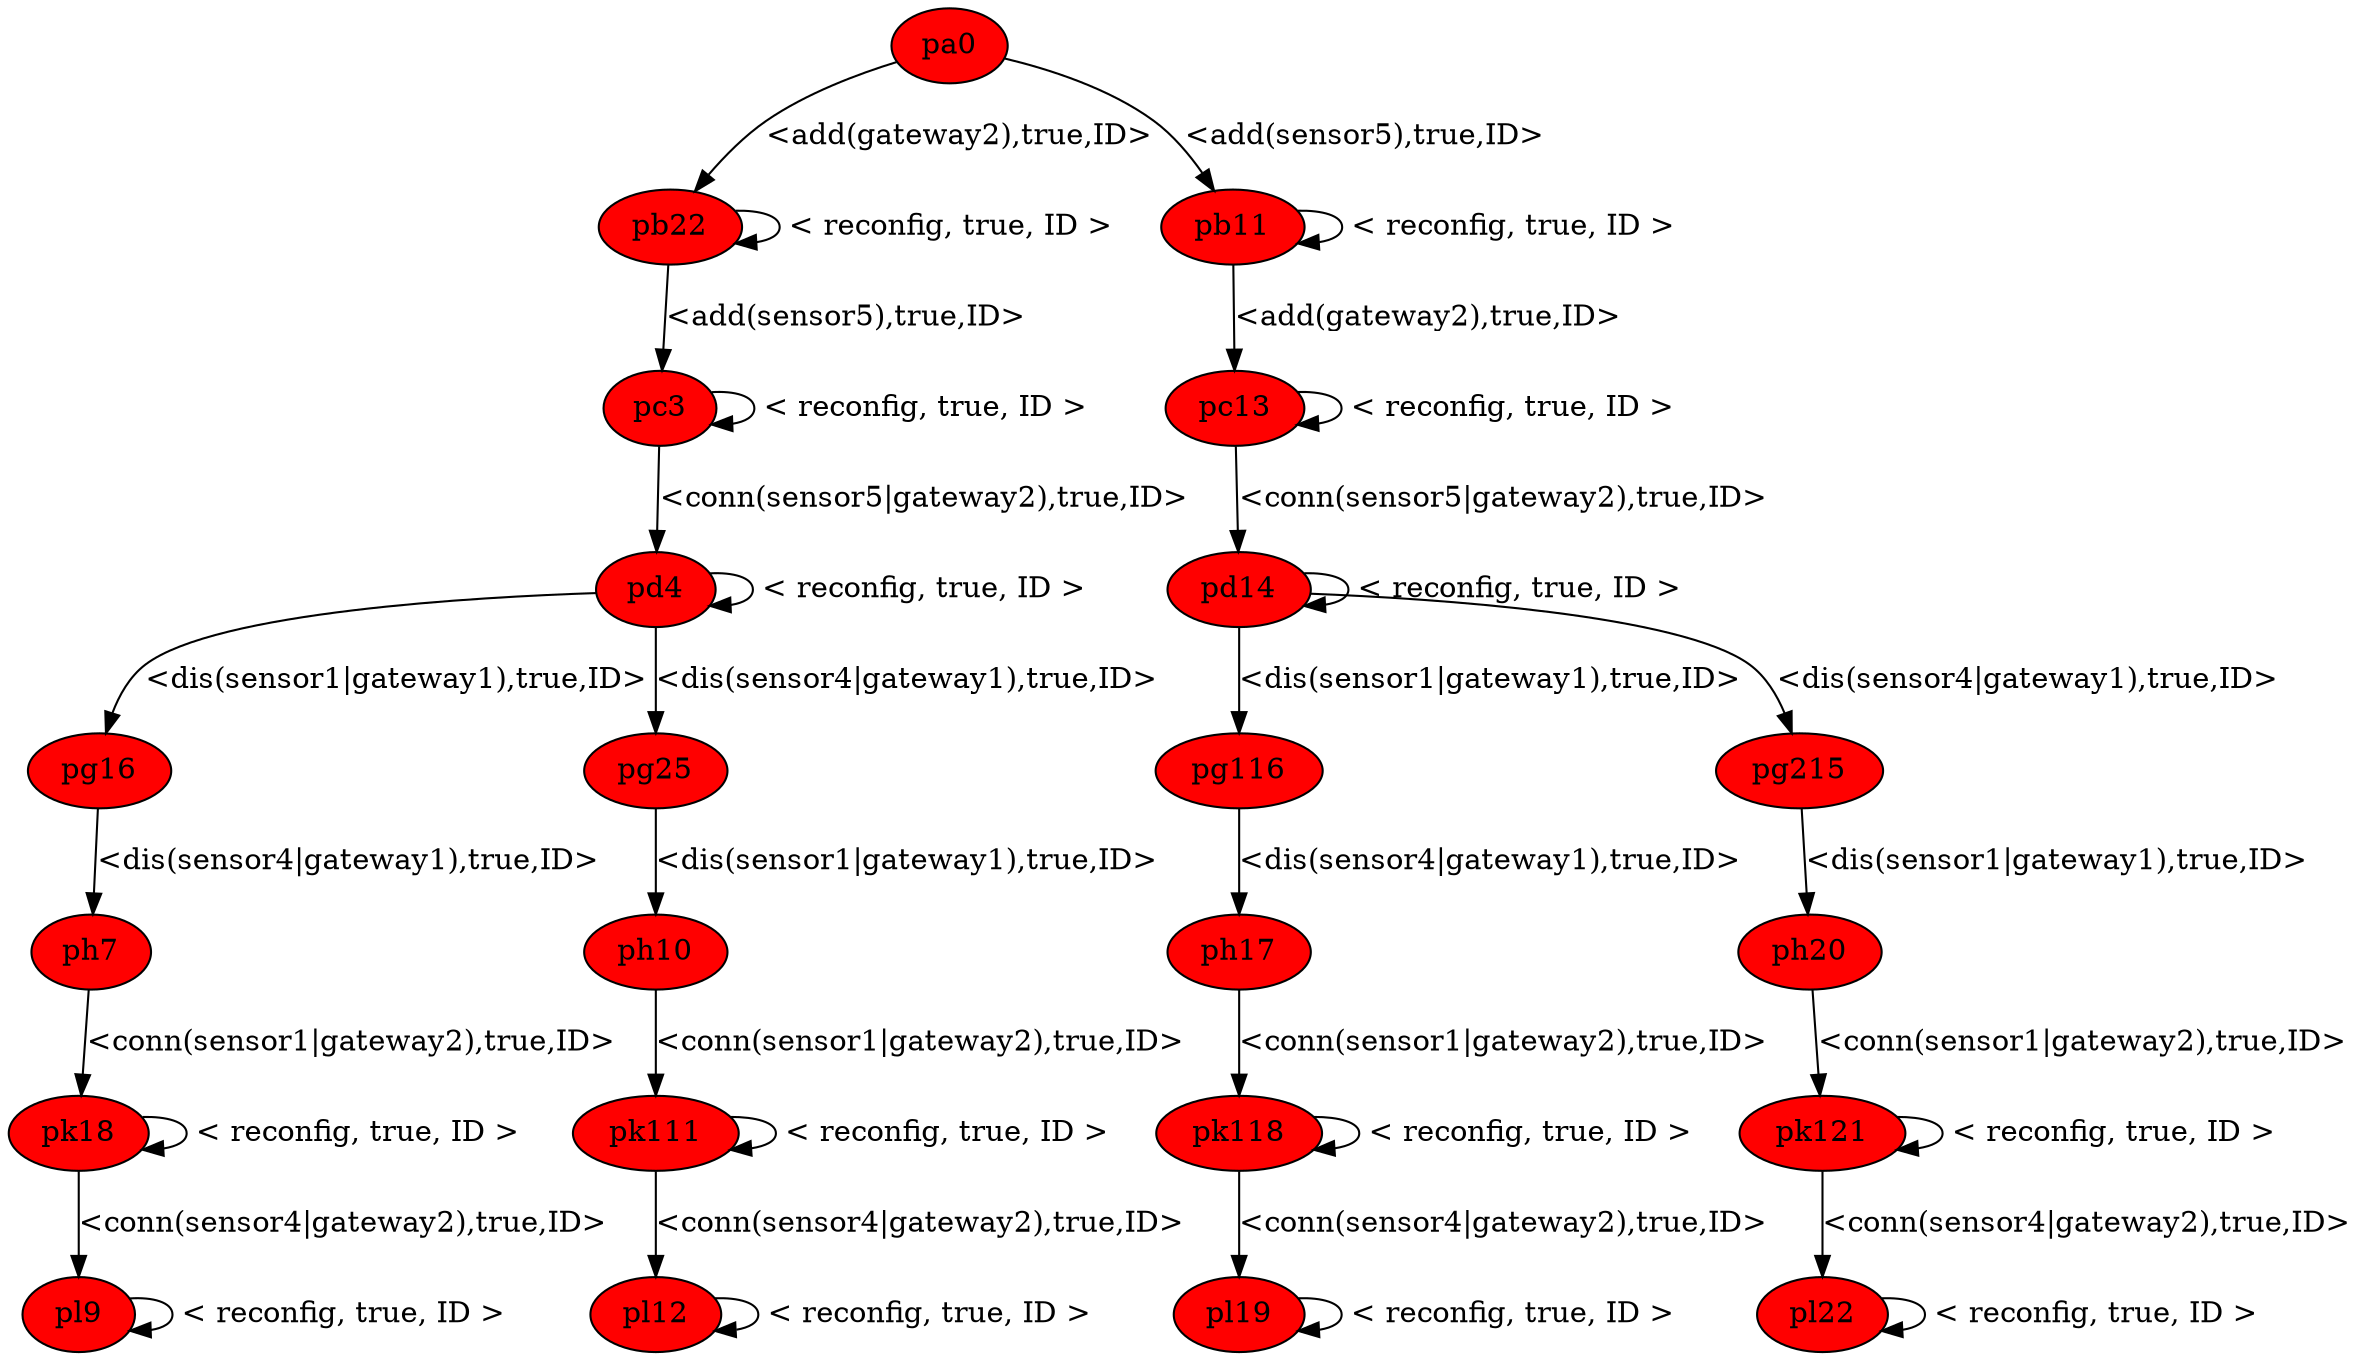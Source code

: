 digraph { 
pd4[fillcolor = red,style=filled];
pg16[fillcolor = red,style=filled];
pk118[fillcolor = red,style=filled];
ph10[fillcolor = red,style=filled];
pb22[fillcolor = red,style=filled];
pg25[fillcolor = red,style=filled];
ph17[fillcolor = red,style=filled];
ph7[fillcolor = red,style=filled];
pc3[fillcolor = red,style=filled];
pl22[fillcolor = red,style=filled];
pg116[fillcolor = red,style=filled];
pd14[fillcolor = red,style=filled];
pl9[fillcolor = red,style=filled];
ph20[fillcolor = red,style=filled];
pa0[fillcolor = red,style=filled];
pb11[fillcolor = red,style=filled];
pl12[fillcolor = red,style=filled];
pg215[fillcolor = red,style=filled];
pk121[fillcolor = red,style=filled];
pc13[fillcolor = red,style=filled];
pk111[fillcolor = red,style=filled];
pl19[fillcolor = red,style=filled];
pk18[fillcolor = red,style=filled];
ph7->pk18[label= "<conn(sensor1|gateway2),true,ID>"];
pk18->pk18[label= " < reconfig, true, ID > "];
pk18[fillcolor = red,style=filled];
pa0->pb22[label= "<add(gateway2),true,ID>"];
pb22->pb22[label= " < reconfig, true, ID > "];
pb22[fillcolor = red,style=filled];
pk118->pl19[label= "<conn(sensor4|gateway2),true,ID>"];
pl19->pl19[label= " < reconfig, true, ID > "];
pl19[fillcolor = red,style=filled];
pg16->ph7[label= "<dis(sensor4|gateway1),true,ID>"];
ph7[fillcolor = red,style=filled];
pk18->pl9[label= "<conn(sensor4|gateway2),true,ID>"];
pl9->pl9[label= " < reconfig, true, ID > "];
pl9[fillcolor = red,style=filled];
ph20->pk121[label= "<conn(sensor1|gateway2),true,ID>"];
pk121->pk121[label= " < reconfig, true, ID > "];
pk121[fillcolor = red,style=filled];
pd14->pg215[label= "<dis(sensor4|gateway1),true,ID>"];
pg215[fillcolor = red,style=filled];
pa0->pb11[label= "<add(sensor5),true,ID>"];
pb11->pb11[label= " < reconfig, true, ID > "];
pb11[fillcolor = red,style=filled];
pd14->pg116[label= "<dis(sensor1|gateway1),true,ID>"];
pg116[fillcolor = red,style=filled];
pd4->pg16[label= "<dis(sensor1|gateway1),true,ID>"];
pg16[fillcolor = red,style=filled];
ph10->pk111[label= "<conn(sensor1|gateway2),true,ID>"];
pk111->pk111[label= " < reconfig, true, ID > "];
pk111[fillcolor = red,style=filled];
pg116->ph17[label= "<dis(sensor4|gateway1),true,ID>"];
ph17[fillcolor = red,style=filled];
ph17->pk118[label= "<conn(sensor1|gateway2),true,ID>"];
pk118->pk118[label= " < reconfig, true, ID > "];
pk118[fillcolor = red,style=filled];
pd4->pg25[label= "<dis(sensor4|gateway1),true,ID>"];
pg25[fillcolor = red,style=filled];
pk111->pl12[label= "<conn(sensor4|gateway2),true,ID>"];
pl12->pl12[label= " < reconfig, true, ID > "];
pl12[fillcolor = red,style=filled];
pk121->pl22[label= "<conn(sensor4|gateway2),true,ID>"];
pl22->pl22[label= " < reconfig, true, ID > "];
pl22[fillcolor = red,style=filled];
pg215->ph20[label= "<dis(sensor1|gateway1),true,ID>"];
ph20[fillcolor = red,style=filled];
pc13->pd14[label= "<conn(sensor5|gateway2),true,ID>"];
pd14->pd14[label= " < reconfig, true, ID > "];
pd14[fillcolor = red,style=filled];
pb11->pc13[label= "<add(gateway2),true,ID>"];
pc13->pc13[label= " < reconfig, true, ID > "];
pc13[fillcolor = red,style=filled];
pb22->pc3[label= "<add(sensor5),true,ID>"];
pc3->pc3[label= " < reconfig, true, ID > "];
pc3[fillcolor = red,style=filled];
pc3->pd4[label= "<conn(sensor5|gateway2),true,ID>"];
pd4->pd4[label= " < reconfig, true, ID > "];
pd4[fillcolor = red,style=filled];
pg25->ph10[label= "<dis(sensor1|gateway1),true,ID>"];
ph10[fillcolor = red,style=filled];

}